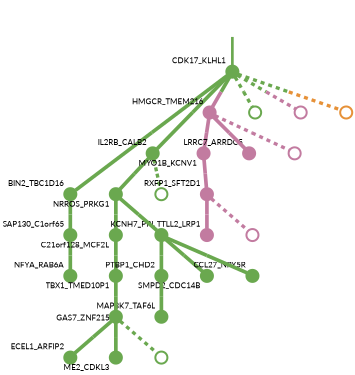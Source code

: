 strict digraph  {
graph[splines=false]; nodesep=0.7; rankdir=TB; ranksep=0.6; forcelabels=true; dpi=600; size=2.5;
0 [color="#6aa84fff", fillcolor="#6aa84fff", fixedsize=true, fontname=Lato, fontsize="12pt", height="0.25", label="", penwidth=3, shape=circle, style=filled, xlabel=CDK17_KLHL1];
1 [color="#6aa84fff", fillcolor="#6aa84fff", fixedsize=true, fontname=Lato, fontsize="12pt", height="0.25", label="", penwidth=3, shape=circle, style=filled, xlabel=BIN2_TBC1D16];
2 [color="#6aa84fff", fillcolor="#6aa84fff", fixedsize=true, fontname=Lato, fontsize="12pt", height="0.25", label="", penwidth=3, shape=circle, style=filled, xlabel=IL2RB_CALB2];
4 [color="#c27ba0ff", fillcolor="#c27ba0ff", fixedsize=true, fontname=Lato, fontsize="12pt", height="0.25", label="", penwidth=3, shape=circle, style=filled, xlabel=HMGCR_TMEM216];
21 [color="#6aa84fff", fillcolor="#6aa84fff", fixedsize=true, fontname=Lato, fontsize="12pt", height="0.25", label="", penwidth=3, shape=circle, style=solid, xlabel=""];
24 [color="#c27ba0ff", fillcolor="#c27ba0ff", fixedsize=true, fontname=Lato, fontsize="12pt", height="0.25", label="", penwidth=3, shape=circle, style=solid, xlabel=""];
27 [color="#e69138ff", fillcolor="#e69138ff", fixedsize=true, fontname=Lato, fontsize="12pt", height="0.25", label="", penwidth=3, shape=circle, style=solid, xlabel=""];
5 [color="#6aa84fff", fillcolor="#6aa84fff", fixedsize=true, fontname=Lato, fontsize="12pt", height="0.25", label="", penwidth=3, shape=circle, style=filled, xlabel=SAP130_C1orf65];
7 [color="#6aa84fff", fillcolor="#6aa84fff", fixedsize=true, fontname=Lato, fontsize="12pt", height="0.25", label="", penwidth=3, shape=circle, style=filled, xlabel=NRROS_PRKG1];
22 [color="#6aa84fff", fillcolor="#6aa84fff", fixedsize=true, fontname=Lato, fontsize="12pt", height="0.25", label="", penwidth=3, shape=circle, style=solid, xlabel=""];
3 [color="#c27ba0ff", fillcolor="#c27ba0ff", fixedsize=true, fontname=Lato, fontsize="12pt", height="0.25", label="", penwidth=3, shape=circle, style=filled, xlabel=MYO1B_KCNV1];
6 [color="#c27ba0ff", fillcolor="#c27ba0ff", fixedsize=true, fontname=Lato, fontsize="12pt", height="0.25", label="", penwidth=3, shape=circle, style=filled, xlabel=RXFP1_SFT2D1];
11 [color="#c27ba0ff", fillcolor="#c27ba0ff", fixedsize=true, fontname=Lato, fontsize="12pt", height="0.25", label="", penwidth=3, shape=circle, style=filled, xlabel=LRRC7_ARRDC5];
25 [color="#c27ba0ff", fillcolor="#c27ba0ff", fixedsize=true, fontname=Lato, fontsize="12pt", height="0.25", label="", penwidth=3, shape=circle, style=solid, xlabel=""];
15 [color="#6aa84fff", fillcolor="#6aa84fff", fixedsize=true, fontname=Lato, fontsize="12pt", height="0.25", label="", penwidth=3, shape=circle, style=filled, xlabel=NFYA_RAB6A];
18 [color="#c27ba0ff", fillcolor="#c27ba0ff", fixedsize=true, fontname=Lato, fontsize="12pt", height="0.25", label="", penwidth=3, shape=circle, style=filled, xlabel=TTLL2_LRP1];
26 [color="#c27ba0ff", fillcolor="#c27ba0ff", fixedsize=true, fontname=Lato, fontsize="12pt", height="0.25", label="", penwidth=3, shape=circle, style=solid, xlabel=""];
12 [color="#6aa84fff", fillcolor="#6aa84fff", fixedsize=true, fontname=Lato, fontsize="12pt", height="0.25", label="", penwidth=3, shape=circle, style=filled, xlabel=C21orf128_MCF2L];
14 [color="#6aa84fff", fillcolor="#6aa84fff", fixedsize=true, fontname=Lato, fontsize="12pt", height="0.25", label="", penwidth=3, shape=circle, style=filled, xlabel=KCNH7_PPL];
9 [color="#6aa84fff", fillcolor="#6aa84fff", fixedsize=true, fontname=Lato, fontsize="12pt", height="0.25", label="", penwidth=3, shape=circle, style=filled, xlabel=PTBP1_CHD2];
13 [color="#6aa84fff", fillcolor="#6aa84fff", fixedsize=true, fontname=Lato, fontsize="12pt", height="0.25", label="", penwidth=3, shape=circle, style=filled, xlabel=MAP3K7_TAF6L];
19 [color="#6aa84fff", fillcolor="#6aa84fff", fixedsize=true, fontname=Lato, fontsize="12pt", height="0.25", label="", penwidth=3, shape=circle, style=filled, xlabel=TBX1_TMED10P1];
10 [color="#6aa84fff", fillcolor="#6aa84fff", fixedsize=true, fontname=Lato, fontsize="12pt", height="0.25", label="", penwidth=3, shape=circle, style=filled, xlabel=SMPD2_CDC14B];
16 [color="#6aa84fff", fillcolor="#6aa84fff", fixedsize=true, fontname=Lato, fontsize="12pt", height="0.25", label="", penwidth=3, shape=circle, style=filled, xlabel=CCL27_NPY5R];
20 [color="#6aa84fff", fillcolor="#6aa84fff", fixedsize=true, fontname=Lato, fontsize="12pt", height="0.25", label="", penwidth=3, shape=circle, style=filled, xlabel=GAS7_ZNF215];
8 [color="#6aa84fff", fillcolor="#6aa84fff", fixedsize=true, fontname=Lato, fontsize="12pt", height="0.25", label="", penwidth=3, shape=circle, style=filled, xlabel=ECEL1_ARFIP2];
17 [color="#6aa84fff", fillcolor="#6aa84fff", fixedsize=true, fontname=Lato, fontsize="12pt", height="0.25", label="", penwidth=3, shape=circle, style=filled, xlabel=ME2_CDKL3];
23 [color="#6aa84fff", fillcolor="#6aa84fff", fixedsize=true, fontname=Lato, fontsize="12pt", height="0.25", label="", penwidth=3, shape=circle, style=solid, xlabel=""];
normal [label="", penwidth=3, style=invis, xlabel=CDK17_KLHL1];
0 -> 1  [arrowsize=0, color="#6aa84fff;0.5:#6aa84fff", minlen="3.0", penwidth="5.5", style=solid];
0 -> 2  [arrowsize=0, color="#6aa84fff;0.5:#6aa84fff", minlen="2.0837438106536865", penwidth="5.5", style=solid];
0 -> 4  [arrowsize=0, color="#6aa84fff;0.5:#c27ba0ff", minlen="1.4433497190475464", penwidth="5.5", style=solid];
0 -> 21  [arrowsize=0, color="#6aa84fff;0.5:#6aa84fff", minlen="1.0295566320419312", penwidth=5, style=dashed];
0 -> 24  [arrowsize=0, color="#6aa84fff;0.5:#c27ba0ff", minlen="1.0295566320419312", penwidth=5, style=dashed];
0 -> 27  [arrowsize=0, color="#6aa84fff;0.5:#e69138ff", minlen="1.0295566320419312", penwidth=5, style=dashed];
1 -> 5  [arrowsize=0, color="#6aa84fff;0.5:#6aa84fff", minlen="1.4039409160614014", penwidth="5.5", style=solid];
2 -> 7  [arrowsize=0, color="#6aa84fff;0.5:#6aa84fff", minlen="1.3448275327682495", penwidth="5.5", style=solid];
2 -> 22  [arrowsize=0, color="#6aa84fff;0.5:#6aa84fff", minlen="1.0295566320419312", penwidth=5, style=dashed];
4 -> 3  [arrowsize=0, color="#c27ba0ff;0.5:#c27ba0ff", minlen="1.5812807083129883", penwidth="5.5", style=solid];
4 -> 11  [arrowsize=0, color="#c27ba0ff;0.5:#c27ba0ff", minlen="1.0985221862792969", penwidth="5.5", style=solid];
4 -> 25  [arrowsize=0, color="#c27ba0ff;0.5:#c27ba0ff", minlen="1.0295566320419312", penwidth=5, style=dashed];
5 -> 15  [arrowsize=0, color="#6aa84fff;0.5:#6aa84fff", minlen="1.0788177251815796", penwidth="5.5", style=solid];
7 -> 12  [arrowsize=0, color="#6aa84fff;0.5:#6aa84fff", minlen="1.0886698961257935", penwidth="5.5", style=solid];
7 -> 14  [arrowsize=0, color="#6aa84fff;0.5:#6aa84fff", minlen="1.0788177251815796", penwidth="5.5", style=solid];
3 -> 6  [arrowsize=0, color="#c27ba0ff;0.5:#c27ba0ff", minlen="1.384236454963684", penwidth="5.5", style=solid];
6 -> 18  [arrowsize=0, color="#c27ba0ff;0.5:#c27ba0ff", minlen="1.0689655542373657", penwidth="5.5", style=solid];
6 -> 26  [arrowsize=0, color="#c27ba0ff;0.5:#c27ba0ff", minlen="1.0295566320419312", penwidth=5, style=dashed];
12 -> 19  [arrowsize=0, color="#6aa84fff;0.5:#6aa84fff", minlen="1.0591132640838623", penwidth="5.5", style=solid];
14 -> 9  [arrowsize=0, color="#6aa84fff;0.5:#6aa84fff", minlen="1.167487621307373", penwidth="5.5", style=solid];
14 -> 10  [arrowsize=0, color="#6aa84fff;0.5:#6aa84fff", minlen="1.1083743572235107", penwidth="5.5", style=solid];
14 -> 16  [arrowsize=0, color="#6aa84fff;0.5:#6aa84fff", minlen="1.0788177251815796", penwidth="5.5", style=solid];
9 -> 13  [arrowsize=0, color="#6aa84fff;0.5:#6aa84fff", minlen="1.0788177251815796", penwidth="5.5", style=solid];
19 -> 20  [arrowsize=0, color="#6aa84fff;0.5:#6aa84fff", minlen="1.0591132640838623", penwidth="5.5", style=solid];
20 -> 8  [arrowsize=0, color="#6aa84fff;0.5:#6aa84fff", minlen="1.1773399114608765", penwidth="5.5", style=solid];
20 -> 17  [arrowsize=0, color="#6aa84fff;0.5:#6aa84fff", minlen="1.0689655542373657", penwidth="5.5", style=solid];
20 -> 23  [arrowsize=0, color="#6aa84fff;0.5:#6aa84fff", minlen="1.0295566320419312", penwidth=5, style=dashed];
normal -> 0  [arrowsize=0, color="#6aa84fff", label="", penwidth=4, style=solid];
}
